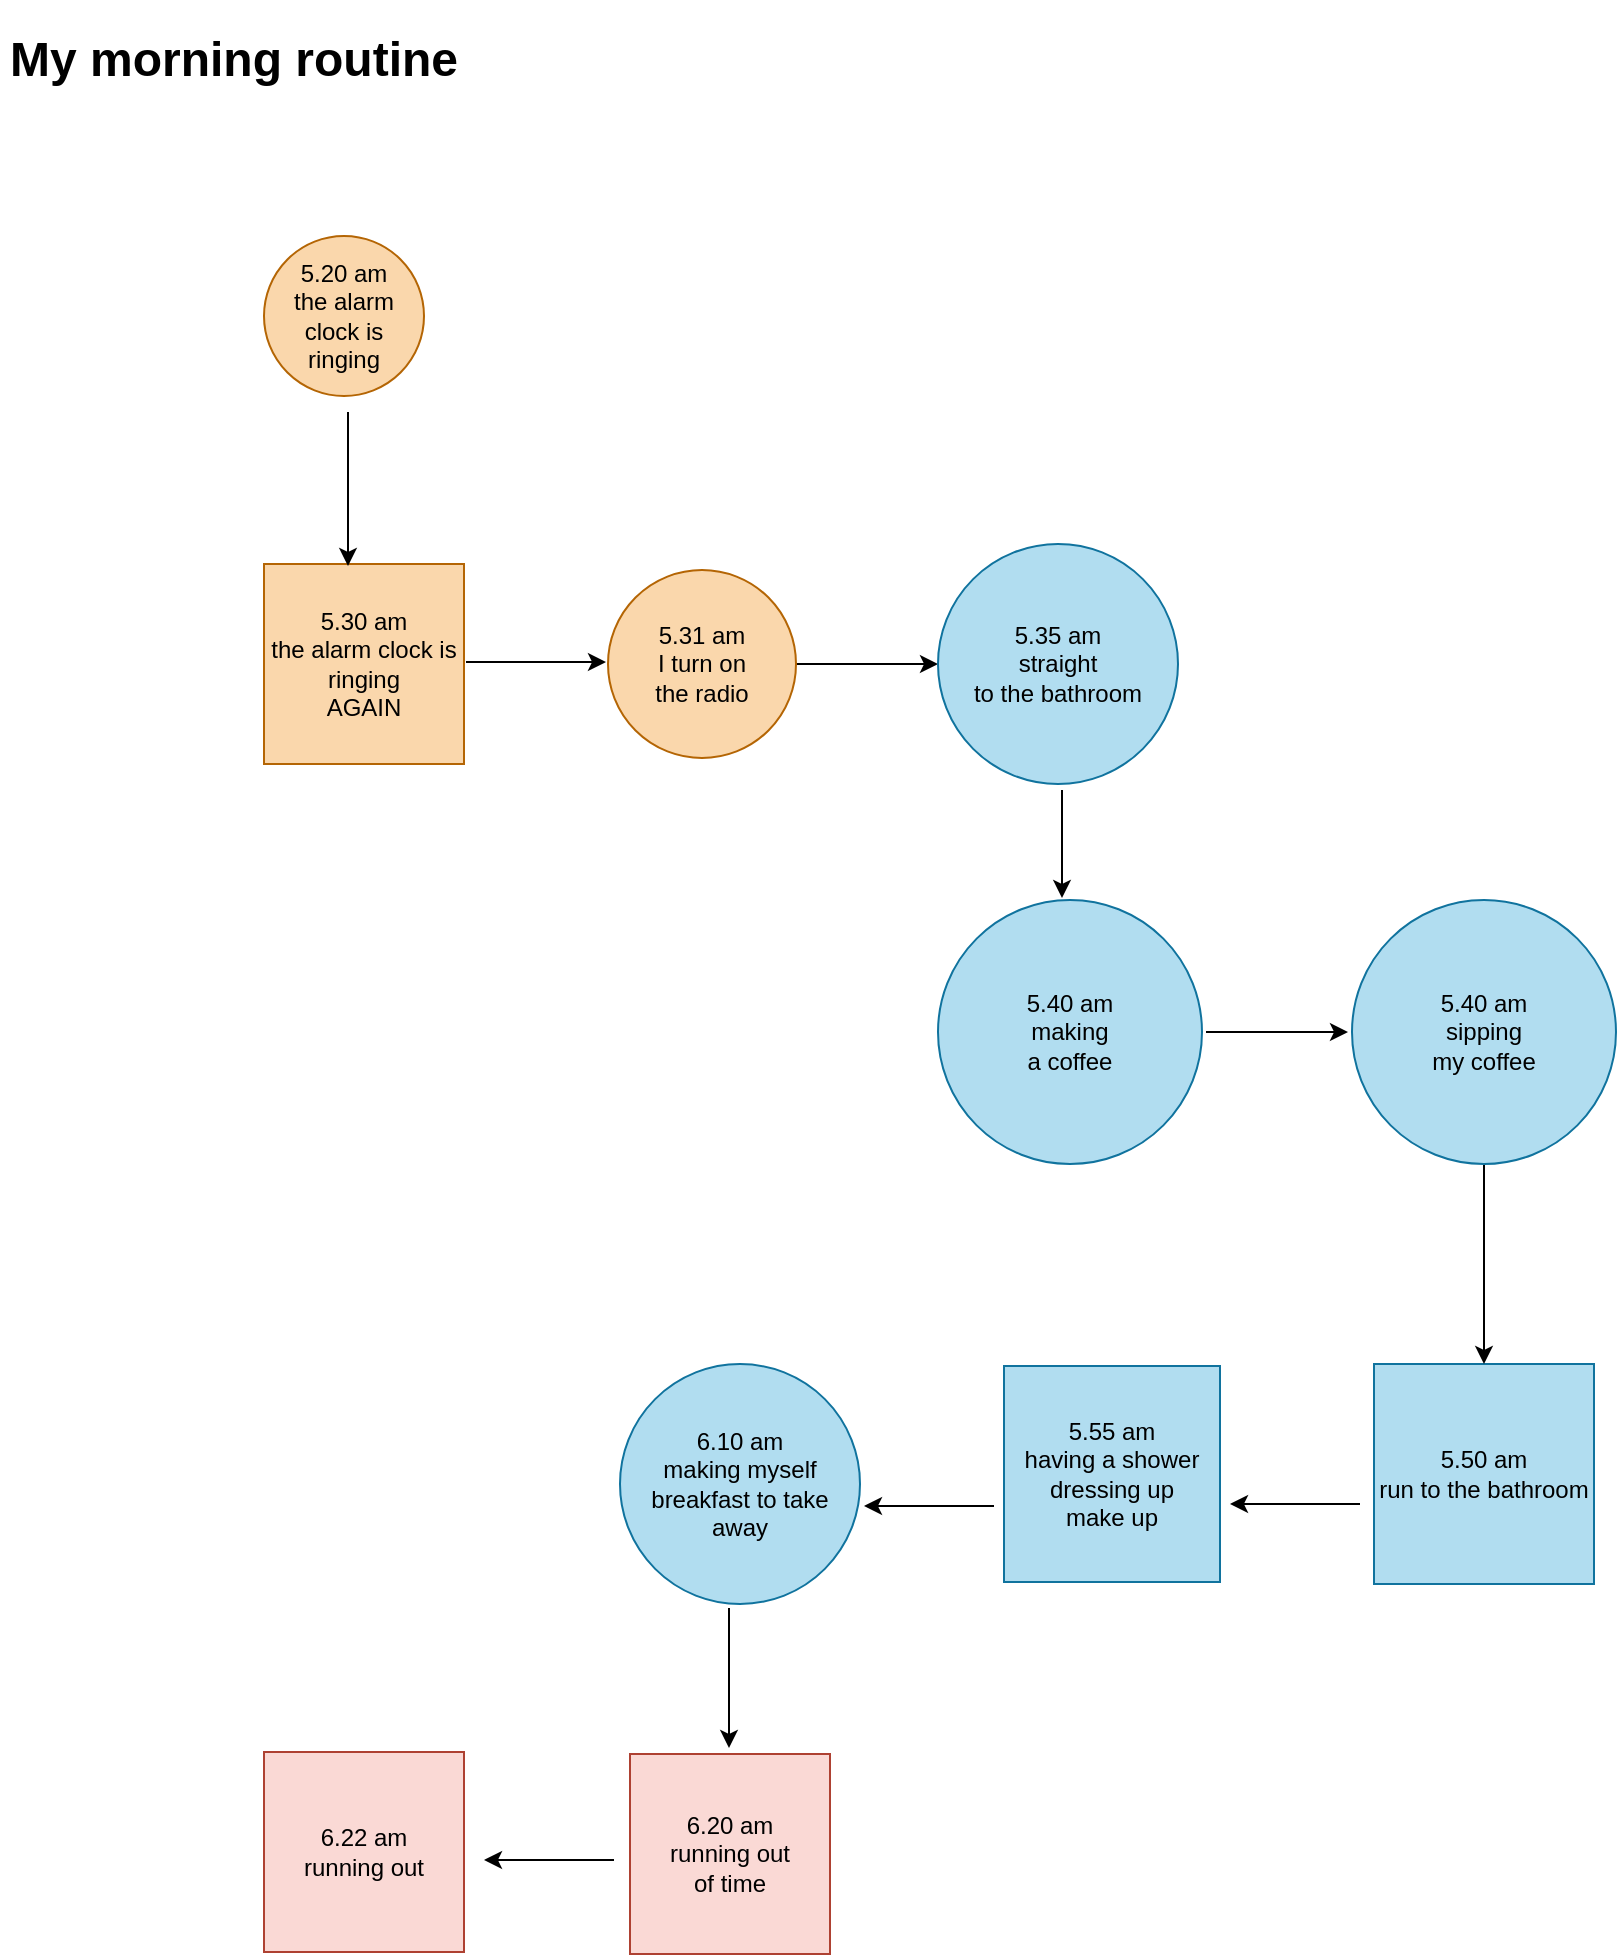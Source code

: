 <mxfile version="16.2.7" type="github">
  <diagram id="C5RBs43oDa-KdzZeNtuy" name="Page-1">
    <mxGraphModel dx="830" dy="1218" grid="1" gridSize="10" guides="1" tooltips="1" connect="1" arrows="1" fold="1" page="1" pageScale="1" pageWidth="1169" pageHeight="827" math="0" shadow="0">
      <root>
        <mxCell id="WIyWlLk6GJQsqaUBKTNV-0" />
        <mxCell id="WIyWlLk6GJQsqaUBKTNV-1" parent="WIyWlLk6GJQsqaUBKTNV-0" />
        <mxCell id="B4cO1I9yMM5zofiutPqi-1" value="" style="shape=flexArrow;endArrow=classic;html=1;fontFamily=Helvetica;fontSize=11;fontColor=rgb(0, 0, 0);align=center;strokeColor=rgb(0, 0, 0);edgeStyle=orthogonalEdgeStyle;" edge="1" parent="WIyWlLk6GJQsqaUBKTNV-1">
          <mxGeometry relative="1" as="geometry">
            <mxPoint x="160" y="100" as="sourcePoint" />
            <mxPoint x="160" y="100" as="targetPoint" />
          </mxGeometry>
        </mxCell>
        <mxCell id="B4cO1I9yMM5zofiutPqi-0" value="5.20 am&lt;br&gt;the alarm clock is ringing&lt;br&gt;" style="ellipse;whiteSpace=wrap;html=1;aspect=fixed;fillColor=#fad7ac;strokeColor=#b46504;" vertex="1" parent="WIyWlLk6GJQsqaUBKTNV-1">
          <mxGeometry x="212" y="-114" width="80" height="80" as="geometry" />
        </mxCell>
        <mxCell id="B4cO1I9yMM5zofiutPqi-2" value="5.50 am&lt;br&gt;run to the bathroom" style="whiteSpace=wrap;html=1;aspect=fixed;fillColor=#b1ddf0;strokeColor=#10739e;" vertex="1" parent="WIyWlLk6GJQsqaUBKTNV-1">
          <mxGeometry x="767" y="450" width="110" height="110" as="geometry" />
        </mxCell>
        <mxCell id="B4cO1I9yMM5zofiutPqi-3" value="5.30 am&lt;br&gt;the alarm clock is ringing&lt;br&gt;AGAIN" style="whiteSpace=wrap;html=1;aspect=fixed;fillColor=#fad7ac;strokeColor=#b46504;" vertex="1" parent="WIyWlLk6GJQsqaUBKTNV-1">
          <mxGeometry x="212" y="50" width="100" height="100" as="geometry" />
        </mxCell>
        <mxCell id="B4cO1I9yMM5zofiutPqi-4" value="" style="endArrow=classic;html=1;rounded=0;" edge="1" parent="WIyWlLk6GJQsqaUBKTNV-1">
          <mxGeometry width="50" height="50" relative="1" as="geometry">
            <mxPoint x="313" y="99" as="sourcePoint" />
            <mxPoint x="383" y="99" as="targetPoint" />
            <Array as="points">
              <mxPoint x="343" y="99" />
            </Array>
          </mxGeometry>
        </mxCell>
        <mxCell id="B4cO1I9yMM5zofiutPqi-12" value="" style="edgeStyle=orthogonalEdgeStyle;rounded=0;orthogonalLoop=1;jettySize=auto;html=1;" edge="1" parent="WIyWlLk6GJQsqaUBKTNV-1" source="B4cO1I9yMM5zofiutPqi-6" target="B4cO1I9yMM5zofiutPqi-10">
          <mxGeometry relative="1" as="geometry" />
        </mxCell>
        <mxCell id="B4cO1I9yMM5zofiutPqi-6" value="5.31 am&lt;br&gt;I turn on&lt;br&gt;the radio" style="ellipse;whiteSpace=wrap;html=1;aspect=fixed;fillColor=#fad7ac;strokeColor=#b46504;" vertex="1" parent="WIyWlLk6GJQsqaUBKTNV-1">
          <mxGeometry x="384" y="53" width="94" height="94" as="geometry" />
        </mxCell>
        <mxCell id="B4cO1I9yMM5zofiutPqi-7" value="5.55 am&lt;br&gt;having a shower&lt;br&gt;dressing up&lt;br&gt;make up" style="whiteSpace=wrap;html=1;aspect=fixed;fillColor=#b1ddf0;strokeColor=#10739e;" vertex="1" parent="WIyWlLk6GJQsqaUBKTNV-1">
          <mxGeometry x="582" y="451" width="108" height="108" as="geometry" />
        </mxCell>
        <mxCell id="B4cO1I9yMM5zofiutPqi-9" value="5.40 am&lt;br&gt;making &lt;br&gt;a coffee" style="ellipse;whiteSpace=wrap;html=1;aspect=fixed;fillColor=#b1ddf0;strokeColor=#10739e;" vertex="1" parent="WIyWlLk6GJQsqaUBKTNV-1">
          <mxGeometry x="549" y="218" width="132" height="132" as="geometry" />
        </mxCell>
        <mxCell id="B4cO1I9yMM5zofiutPqi-10" value="5.35 am&lt;br&gt;straight &lt;br&gt;to the bathroom" style="ellipse;whiteSpace=wrap;html=1;aspect=fixed;fillColor=#b1ddf0;strokeColor=#10739e;" vertex="1" parent="WIyWlLk6GJQsqaUBKTNV-1">
          <mxGeometry x="549" y="40" width="120" height="120" as="geometry" />
        </mxCell>
        <mxCell id="B4cO1I9yMM5zofiutPqi-40" value="" style="edgeStyle=orthogonalEdgeStyle;curved=1;orthogonalLoop=1;jettySize=auto;html=1;" edge="1" parent="WIyWlLk6GJQsqaUBKTNV-1" source="B4cO1I9yMM5zofiutPqi-16" target="B4cO1I9yMM5zofiutPqi-2">
          <mxGeometry relative="1" as="geometry" />
        </mxCell>
        <mxCell id="B4cO1I9yMM5zofiutPqi-16" value="5.40 am&lt;br&gt;sipping &lt;br&gt;my coffee" style="ellipse;whiteSpace=wrap;html=1;aspect=fixed;fillColor=#b1ddf0;strokeColor=#10739e;" vertex="1" parent="WIyWlLk6GJQsqaUBKTNV-1">
          <mxGeometry x="756" y="218" width="132" height="132" as="geometry" />
        </mxCell>
        <mxCell id="B4cO1I9yMM5zofiutPqi-22" value="&lt;h1&gt;My morning routine&lt;/h1&gt;" style="text;html=1;strokeColor=none;fillColor=none;spacing=5;spacingTop=-20;whiteSpace=wrap;overflow=hidden;rounded=0;" vertex="1" parent="WIyWlLk6GJQsqaUBKTNV-1">
          <mxGeometry x="80" y="-222" width="475" height="50" as="geometry" />
        </mxCell>
        <mxCell id="B4cO1I9yMM5zofiutPqi-24" value="" style="endArrow=classic;html=1;curved=1;" edge="1" parent="WIyWlLk6GJQsqaUBKTNV-1">
          <mxGeometry width="50" height="50" relative="1" as="geometry">
            <mxPoint x="611" y="163" as="sourcePoint" />
            <mxPoint x="611" y="217" as="targetPoint" />
          </mxGeometry>
        </mxCell>
        <mxCell id="B4cO1I9yMM5zofiutPqi-25" value="6.10 am&lt;br&gt;making myself breakfast to take away" style="ellipse;whiteSpace=wrap;html=1;aspect=fixed;fillColor=#b1ddf0;strokeColor=#10739e;" vertex="1" parent="WIyWlLk6GJQsqaUBKTNV-1">
          <mxGeometry x="390" y="450" width="120" height="120" as="geometry" />
        </mxCell>
        <mxCell id="B4cO1I9yMM5zofiutPqi-26" value="6.20 am&lt;br&gt;running out &lt;br&gt;of time" style="whiteSpace=wrap;html=1;aspect=fixed;fillColor=#fad9d5;strokeColor=#ae4132;" vertex="1" parent="WIyWlLk6GJQsqaUBKTNV-1">
          <mxGeometry x="395" y="645" width="100" height="100" as="geometry" />
        </mxCell>
        <mxCell id="B4cO1I9yMM5zofiutPqi-27" value="" style="endArrow=classic;html=1;curved=1;" edge="1" parent="WIyWlLk6GJQsqaUBKTNV-1">
          <mxGeometry width="50" height="50" relative="1" as="geometry">
            <mxPoint x="444.5" y="572" as="sourcePoint" />
            <mxPoint x="444.5" y="642" as="targetPoint" />
            <Array as="points">
              <mxPoint x="444.5" y="622" />
            </Array>
          </mxGeometry>
        </mxCell>
        <mxCell id="B4cO1I9yMM5zofiutPqi-28" value="6.22 am&lt;br&gt;running out &lt;br&gt;" style="whiteSpace=wrap;html=1;aspect=fixed;fillColor=#fad9d5;strokeColor=#ae4132;" vertex="1" parent="WIyWlLk6GJQsqaUBKTNV-1">
          <mxGeometry x="212" y="644" width="100" height="100" as="geometry" />
        </mxCell>
        <mxCell id="B4cO1I9yMM5zofiutPqi-36" value="" style="edgeStyle=segmentEdgeStyle;endArrow=classic;html=1;curved=1;" edge="1" parent="WIyWlLk6GJQsqaUBKTNV-1">
          <mxGeometry width="50" height="50" relative="1" as="geometry">
            <mxPoint x="760" y="520" as="sourcePoint" />
            <mxPoint x="695" y="520" as="targetPoint" />
          </mxGeometry>
        </mxCell>
        <mxCell id="B4cO1I9yMM5zofiutPqi-37" value="" style="edgeStyle=orthogonalEdgeStyle;rounded=0;orthogonalLoop=1;jettySize=auto;html=1;" edge="1" parent="WIyWlLk6GJQsqaUBKTNV-1">
          <mxGeometry relative="1" as="geometry">
            <mxPoint x="683" y="284" as="sourcePoint" />
            <mxPoint x="754" y="284" as="targetPoint" />
          </mxGeometry>
        </mxCell>
        <mxCell id="B4cO1I9yMM5zofiutPqi-38" value="" style="edgeStyle=segmentEdgeStyle;endArrow=classic;html=1;curved=1;" edge="1" parent="WIyWlLk6GJQsqaUBKTNV-1">
          <mxGeometry width="50" height="50" relative="1" as="geometry">
            <mxPoint x="577" y="521" as="sourcePoint" />
            <mxPoint x="512" y="521" as="targetPoint" />
          </mxGeometry>
        </mxCell>
        <mxCell id="B4cO1I9yMM5zofiutPqi-39" value="" style="edgeStyle=segmentEdgeStyle;endArrow=classic;html=1;curved=1;" edge="1" parent="WIyWlLk6GJQsqaUBKTNV-1">
          <mxGeometry width="50" height="50" relative="1" as="geometry">
            <mxPoint x="387" y="698" as="sourcePoint" />
            <mxPoint x="322" y="698" as="targetPoint" />
          </mxGeometry>
        </mxCell>
        <mxCell id="B4cO1I9yMM5zofiutPqi-41" value="" style="edgeStyle=segmentEdgeStyle;endArrow=classic;html=1;curved=1;" edge="1" parent="WIyWlLk6GJQsqaUBKTNV-1">
          <mxGeometry width="50" height="50" relative="1" as="geometry">
            <mxPoint x="254" y="-26" as="sourcePoint" />
            <mxPoint x="254" y="51" as="targetPoint" />
            <Array as="points">
              <mxPoint x="254" y="11" />
              <mxPoint x="254" y="11" />
            </Array>
          </mxGeometry>
        </mxCell>
      </root>
    </mxGraphModel>
  </diagram>
</mxfile>
